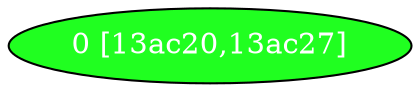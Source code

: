 diGraph libnss3{
	libnss3_0  [style=filled fillcolor="#20FF20" fontcolor="#ffffff" shape=oval label="0 [13ac20,13ac27]"]


}